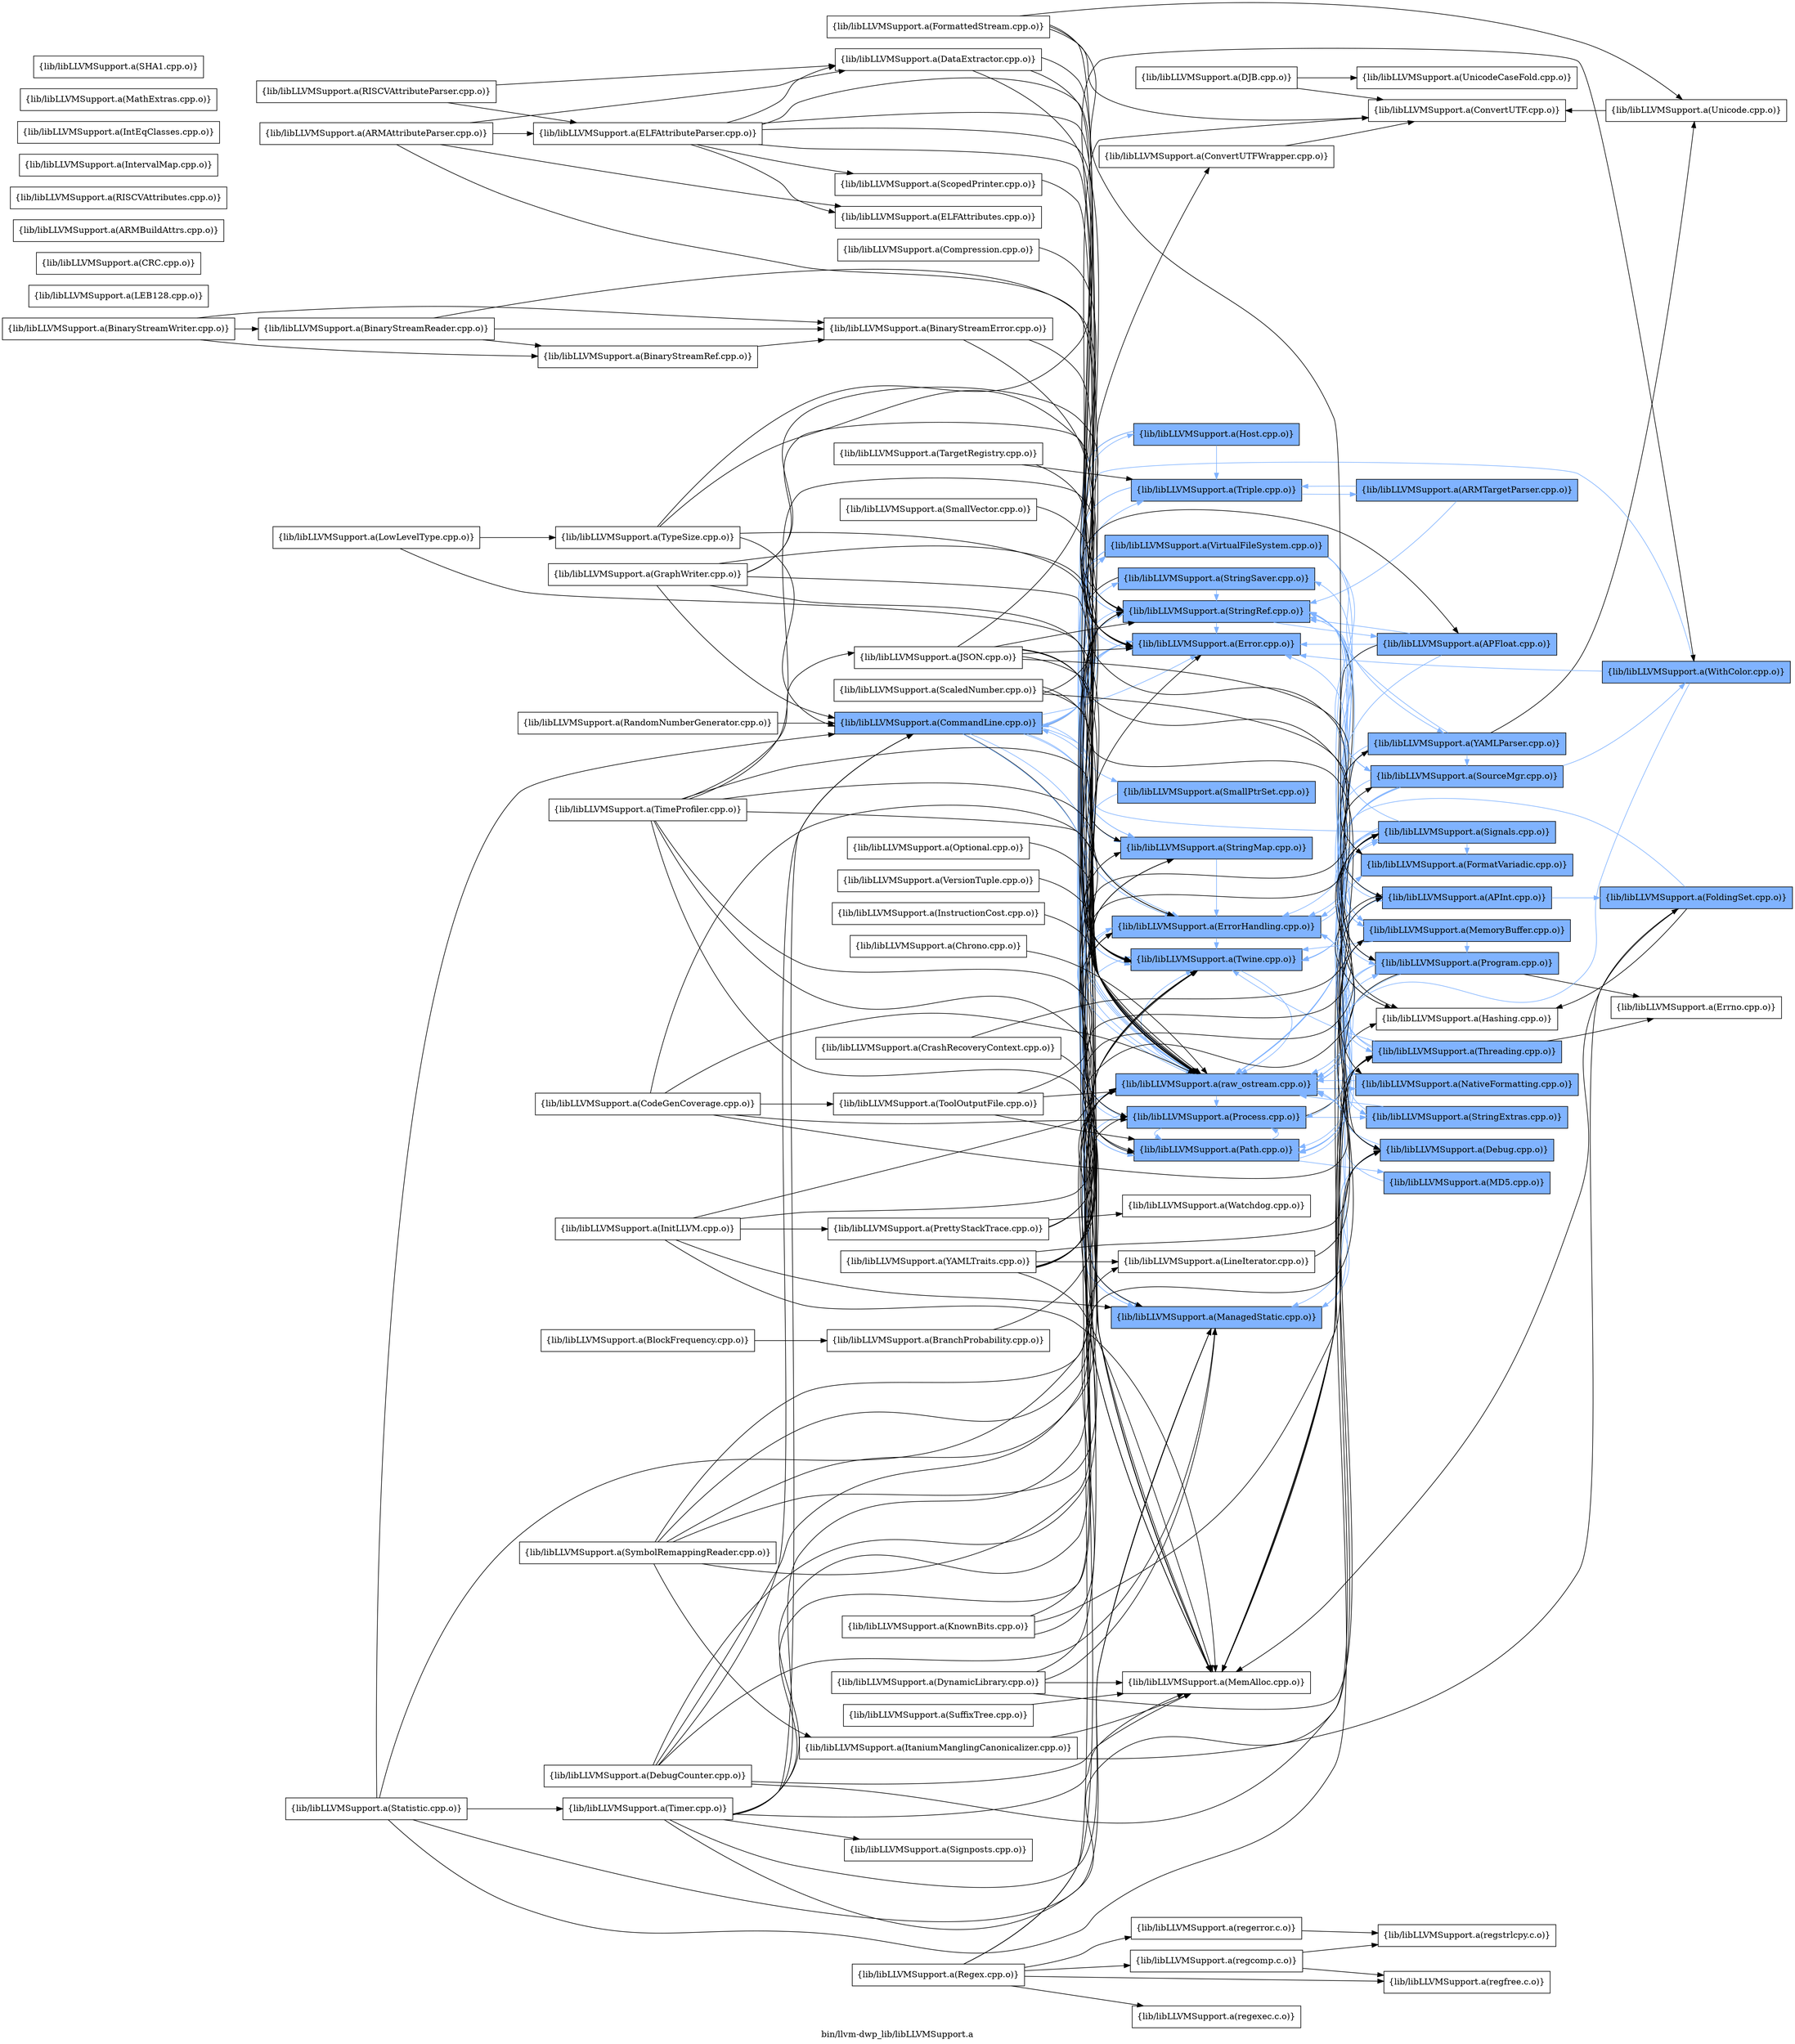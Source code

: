 digraph "bin/llvm-dwp_lib/libLLVMSupport.a" {
	label="bin/llvm-dwp_lib/libLLVMSupport.a";
	rankdir=LR;
	{ rank=same; Node0x55f30268d5d8;  }
	{ rank=same; Node0x55f30268c9f8; Node0x55f302697998; Node0x55f3026976c8; Node0x55f30268b788; Node0x55f30268d768; Node0x55f30269a698; Node0x55f302698ac8; Node0x55f302698cf8; Node0x55f302698578; Node0x55f302690288; Node0x55f30268f388; Node0x55f30268ba58; Node0x55f30268aba8; Node0x55f30268a658; Node0x55f3026899d8; Node0x55f302689938;  }
	{ rank=same; Node0x55f302690e68; Node0x55f3026949c8; Node0x55f30268c908; Node0x55f302693e38; Node0x55f30269b958; Node0x55f30269bbd8; Node0x55f30268e5c8; Node0x55f30268ffb8; Node0x55f30268dbc8; Node0x55f30269c948; Node0x55f30268d3a8; Node0x55f3026967c8; Node0x55f302689a28; Node0x55f30268d808; Node0x55f30268d358; Node0x55f30269bae8;  }
	{ rank=same; Node0x55f30268d5d8;  }
	{ rank=same; Node0x55f30268c9f8; Node0x55f302697998; Node0x55f3026976c8; Node0x55f30268b788; Node0x55f30268d768; Node0x55f30269a698; Node0x55f302698ac8; Node0x55f302698cf8; Node0x55f302698578; Node0x55f302690288; Node0x55f30268f388; Node0x55f30268ba58; Node0x55f30268aba8; Node0x55f30268a658; Node0x55f3026899d8; Node0x55f302689938;  }
	{ rank=same; Node0x55f302690e68; Node0x55f3026949c8; Node0x55f30268c908; Node0x55f302693e38; Node0x55f30269b958; Node0x55f30269bbd8; Node0x55f30268e5c8; Node0x55f30268ffb8; Node0x55f30268dbc8; Node0x55f30269c948; Node0x55f30268d3a8; Node0x55f3026967c8; Node0x55f302689a28; Node0x55f30268d808; Node0x55f30268d358; Node0x55f30269bae8;  }

	Node0x55f30268d5d8 [shape=record,shape=box,group=1,style=filled,fillcolor="0.600000 0.5 1",label="{lib/libLLVMSupport.a(CommandLine.cpp.o)}"];
	Node0x55f30268d5d8 -> Node0x55f30268c9f8;
	Node0x55f30268d5d8 -> Node0x55f302697998[color="0.600000 0.5 1"];
	Node0x55f30268d5d8 -> Node0x55f3026976c8[color="0.600000 0.5 1"];
	Node0x55f30268d5d8 -> Node0x55f30268b788[color="0.600000 0.5 1"];
	Node0x55f30268d5d8 -> Node0x55f30268d768;
	Node0x55f30268d5d8 -> Node0x55f30269a698[color="0.600000 0.5 1"];
	Node0x55f30268d5d8 -> Node0x55f302698ac8[color="0.600000 0.5 1"];
	Node0x55f30268d5d8 -> Node0x55f302698cf8[color="0.600000 0.5 1"];
	Node0x55f30268d5d8 -> Node0x55f302698578[color="0.600000 0.5 1"];
	Node0x55f30268d5d8 -> Node0x55f302690288[color="0.600000 0.5 1"];
	Node0x55f30268d5d8 -> Node0x55f30268f388[color="0.600000 0.5 1"];
	Node0x55f30268d5d8 -> Node0x55f30268ba58[color="0.600000 0.5 1"];
	Node0x55f30268d5d8 -> Node0x55f30268aba8[color="0.600000 0.5 1"];
	Node0x55f30268d5d8 -> Node0x55f30268a658[color="0.600000 0.5 1"];
	Node0x55f30268d5d8 -> Node0x55f3026899d8[color="0.600000 0.5 1"];
	Node0x55f30268d5d8 -> Node0x55f302689938[color="0.600000 0.5 1"];
	Node0x55f302694ce8 [shape=record,shape=box,group=0,label="{lib/libLLVMSupport.a(DataExtractor.cpp.o)}"];
	Node0x55f302694ce8 -> Node0x55f302697998;
	Node0x55f302694ce8 -> Node0x55f302698578;
	Node0x55f302694ce8 -> Node0x55f30268aba8;
	Node0x55f302697998 [shape=record,shape=box,group=1,style=filled,fillcolor="0.600000 0.5 1",label="{lib/libLLVMSupport.a(Error.cpp.o)}"];
	Node0x55f302697998 -> Node0x55f3026976c8[color="0.600000 0.5 1"];
	Node0x55f302697998 -> Node0x55f30268b788[color="0.600000 0.5 1"];
	Node0x55f302697998 -> Node0x55f30268f388[color="0.600000 0.5 1"];
	Node0x55f302697998 -> Node0x55f30268aba8[color="0.600000 0.5 1"];
	Node0x55f3026976c8 [shape=record,shape=box,group=1,style=filled,fillcolor="0.600000 0.5 1",label="{lib/libLLVMSupport.a(ErrorHandling.cpp.o)}"];
	Node0x55f3026976c8 -> Node0x55f3026949c8[color="0.600000 0.5 1"];
	Node0x55f3026976c8 -> Node0x55f30268f388[color="0.600000 0.5 1"];
	Node0x55f3026976c8 -> Node0x55f30268aba8[color="0.600000 0.5 1"];
	Node0x55f3026976c8 -> Node0x55f30268c908[color="0.600000 0.5 1"];
	Node0x55f302690238 [shape=record,shape=box,group=0,label="{lib/libLLVMSupport.a(InitLLVM.cpp.o)}"];
	Node0x55f302690238 -> Node0x55f3026976c8;
	Node0x55f302690238 -> Node0x55f30268b788;
	Node0x55f302690238 -> Node0x55f30268d768;
	Node0x55f302690238 -> Node0x55f302694e28;
	Node0x55f302690238 -> Node0x55f30268c908;
	Node0x55f30268d768 [shape=record,shape=box,group=0,label="{lib/libLLVMSupport.a(MemAlloc.cpp.o)}"];
	Node0x55f302698ac8 [shape=record,shape=box,group=1,style=filled,fillcolor="0.600000 0.5 1",label="{lib/libLLVMSupport.a(StringMap.cpp.o)}"];
	Node0x55f302698ac8 -> Node0x55f3026976c8[color="0.600000 0.5 1"];
	Node0x55f302698578 [shape=record,shape=box,group=1,style=filled,fillcolor="0.600000 0.5 1",label="{lib/libLLVMSupport.a(StringRef.cpp.o)}"];
	Node0x55f302698578 -> Node0x55f30269b958[color="0.600000 0.5 1"];
	Node0x55f302698578 -> Node0x55f30269bbd8[color="0.600000 0.5 1"];
	Node0x55f302698578 -> Node0x55f302697998[color="0.600000 0.5 1"];
	Node0x55f302698578 -> Node0x55f30268e5c8;
	Node0x55f30268e578 [shape=record,shape=box,group=0,label="{lib/libLLVMSupport.a(ToolOutputFile.cpp.o)}"];
	Node0x55f30268e578 -> Node0x55f30268aba8;
	Node0x55f30268e578 -> Node0x55f3026899d8;
	Node0x55f30268e578 -> Node0x55f30268c908;
	Node0x55f302690288 [shape=record,shape=box,group=1,style=filled,fillcolor="0.600000 0.5 1",label="{lib/libLLVMSupport.a(Triple.cpp.o)}"];
	Node0x55f302690288 -> Node0x55f302698578[color="0.600000 0.5 1"];
	Node0x55f302690288 -> Node0x55f30268ffb8[color="0.600000 0.5 1"];
	Node0x55f302690288 -> Node0x55f30268f388[color="0.600000 0.5 1"];
	Node0x55f30268f388 [shape=record,shape=box,group=1,style=filled,fillcolor="0.600000 0.5 1",label="{lib/libLLVMSupport.a(Twine.cpp.o)}"];
	Node0x55f30268f388 -> Node0x55f30268aba8[color="0.600000 0.5 1"];
	Node0x55f30268dad8 [shape=record,shape=box,group=1,style=filled,fillcolor="0.600000 0.5 1",label="{lib/libLLVMSupport.a(WithColor.cpp.o)}"];
	Node0x55f30268dad8 -> Node0x55f30268d5d8[color="0.600000 0.5 1"];
	Node0x55f30268dad8 -> Node0x55f302697998[color="0.600000 0.5 1"];
	Node0x55f30268dad8 -> Node0x55f30268aba8[color="0.600000 0.5 1"];
	Node0x55f30268aba8 [shape=record,shape=box,group=1,style=filled,fillcolor="0.600000 0.5 1",label="{lib/libLLVMSupport.a(raw_ostream.cpp.o)}"];
	Node0x55f30268aba8 -> Node0x55f302697998[color="0.600000 0.5 1"];
	Node0x55f30268aba8 -> Node0x55f3026976c8[color="0.600000 0.5 1"];
	Node0x55f30268aba8 -> Node0x55f3026967c8[color="0.600000 0.5 1"];
	Node0x55f30268aba8 -> Node0x55f302689a28[color="0.600000 0.5 1"];
	Node0x55f30268aba8 -> Node0x55f30268f388[color="0.600000 0.5 1"];
	Node0x55f30268aba8 -> Node0x55f3026899d8[color="0.600000 0.5 1"];
	Node0x55f30268aba8 -> Node0x55f302689938[color="0.600000 0.5 1"];
	Node0x55f30268aba8 -> Node0x55f30268d808[color="0.600000 0.5 1"];
	Node0x55f3026899d8 [shape=record,shape=box,group=1,style=filled,fillcolor="0.600000 0.5 1",label="{lib/libLLVMSupport.a(Path.cpp.o)}"];
	Node0x55f3026899d8 -> Node0x55f302697998[color="0.600000 0.5 1"];
	Node0x55f3026899d8 -> Node0x55f30268d358[color="0.600000 0.5 1"];
	Node0x55f3026899d8 -> Node0x55f302698578[color="0.600000 0.5 1"];
	Node0x55f3026899d8 -> Node0x55f30268f388[color="0.600000 0.5 1"];
	Node0x55f3026899d8 -> Node0x55f302689938[color="0.600000 0.5 1"];
	Node0x55f3026899d8 -> Node0x55f30268c908[color="0.600000 0.5 1"];
	Node0x55f30268c278 [shape=record,shape=box,group=0,label="{lib/libLLVMSupport.a(TargetRegistry.cpp.o)}"];
	Node0x55f30268c278 -> Node0x55f302690288;
	Node0x55f30268c278 -> Node0x55f30268aba8;
	Node0x55f30269b958 [shape=record,shape=box,group=1,style=filled,fillcolor="0.600000 0.5 1",label="{lib/libLLVMSupport.a(APFloat.cpp.o)}"];
	Node0x55f30269b958 -> Node0x55f30269bbd8[color="0.600000 0.5 1"];
	Node0x55f30269b958 -> Node0x55f302697998[color="0.600000 0.5 1"];
	Node0x55f30269b958 -> Node0x55f30268e5c8;
	Node0x55f30269b958 -> Node0x55f302698578[color="0.600000 0.5 1"];
	Node0x55f30269b958 -> Node0x55f30268aba8[color="0.600000 0.5 1"];
	Node0x55f30269bbd8 [shape=record,shape=box,group=1,style=filled,fillcolor="0.600000 0.5 1",label="{lib/libLLVMSupport.a(APInt.cpp.o)}"];
	Node0x55f30269bbd8 -> Node0x55f302696a98[color="0.600000 0.5 1"];
	Node0x55f30269bbd8 -> Node0x55f30268e5c8;
	Node0x55f30269bbd8 -> Node0x55f30268aba8[color="0.600000 0.5 1"];
	Node0x55f30268f5b8 [shape=record,shape=box,group=0,label="{lib/libLLVMSupport.a(KnownBits.cpp.o)}"];
	Node0x55f30268f5b8 -> Node0x55f30269bbd8;
	Node0x55f30268f5b8 -> Node0x55f3026949c8;
	Node0x55f30268f5b8 -> Node0x55f30268aba8;
	Node0x55f30269a698 [shape=record,shape=box,group=1,style=filled,fillcolor="0.600000 0.5 1",label="{lib/libLLVMSupport.a(SmallPtrSet.cpp.o)}"];
	Node0x55f30269a698 -> Node0x55f3026976c8[color="0.600000 0.5 1"];
	Node0x55f30269bae8 [shape=record,shape=box,group=1,style=filled,fillcolor="0.600000 0.5 1",label="{lib/libLLVMSupport.a(StringExtras.cpp.o)}"];
	Node0x55f30269bae8 -> Node0x55f302698578[color="0.600000 0.5 1"];
	Node0x55f30269bae8 -> Node0x55f30268aba8[color="0.600000 0.5 1"];
	Node0x55f30268c4a8 [shape=record,shape=box,group=0,label="{lib/libLLVMSupport.a(TypeSize.cpp.o)}"];
	Node0x55f30268c4a8 -> Node0x55f30268d5d8;
	Node0x55f30268c4a8 -> Node0x55f3026976c8;
	Node0x55f30268c4a8 -> Node0x55f30268dad8;
	Node0x55f30268c4a8 -> Node0x55f30268aba8;
	Node0x55f3026949c8 [shape=record,shape=box,group=1,style=filled,fillcolor="0.600000 0.5 1",label="{lib/libLLVMSupport.a(Debug.cpp.o)}"];
	Node0x55f3026949c8 -> Node0x55f30268b788[color="0.600000 0.5 1"];
	Node0x55f3026949c8 -> Node0x55f30268aba8[color="0.600000 0.5 1"];
	Node0x55f30268b788 [shape=record,shape=box,group=1,style=filled,fillcolor="0.600000 0.5 1",label="{lib/libLLVMSupport.a(ManagedStatic.cpp.o)}"];
	Node0x55f30268b788 -> Node0x55f302693e38[color="0.600000 0.5 1"];
	Node0x55f302689ed8 [shape=record,shape=box,group=0,label="{lib/libLLVMSupport.a(BranchProbability.cpp.o)}"];
	Node0x55f302689ed8 -> Node0x55f30268aba8;
	Node0x55f30268c4f8 [shape=record,shape=box,group=0,label="{lib/libLLVMSupport.a(LowLevelType.cpp.o)}"];
	Node0x55f30268c4f8 -> Node0x55f30268c4a8;
	Node0x55f30268c4f8 -> Node0x55f30268aba8;
	Node0x55f3026897a8 [shape=record,shape=box,group=0,label="{lib/libLLVMSupport.a(CodeGenCoverage.cpp.o)}"];
	Node0x55f3026897a8 -> Node0x55f30268e578;
	Node0x55f3026897a8 -> Node0x55f30268f388;
	Node0x55f3026897a8 -> Node0x55f30268aba8;
	Node0x55f3026897a8 -> Node0x55f302689938;
	Node0x55f3026897a8 -> Node0x55f302693e38;
	Node0x55f302695be8 [shape=record,shape=box,group=0,label="{lib/libLLVMSupport.a(GraphWriter.cpp.o)}"];
	Node0x55f302695be8 -> Node0x55f30268d5d8;
	Node0x55f302695be8 -> Node0x55f302698578;
	Node0x55f302695be8 -> Node0x55f30268f388;
	Node0x55f302695be8 -> Node0x55f30268aba8;
	Node0x55f302695be8 -> Node0x55f3026899d8;
	Node0x55f302695be8 -> Node0x55f30268d808;
	Node0x55f30268a8d8 [shape=record,shape=box,group=0,label="{lib/libLLVMSupport.a(DynamicLibrary.cpp.o)}"];
	Node0x55f30268a8d8 -> Node0x55f30268b788;
	Node0x55f30268a8d8 -> Node0x55f30268d768;
	Node0x55f30268a8d8 -> Node0x55f302698ac8;
	Node0x55f30268a8d8 -> Node0x55f302693e38;
	Node0x55f30268e5c8 [shape=record,shape=box,group=0,label="{lib/libLLVMSupport.a(Hashing.cpp.o)}"];
	Node0x55f30268d358 [shape=record,shape=box,group=1,style=filled,fillcolor="0.600000 0.5 1",label="{lib/libLLVMSupport.a(MD5.cpp.o)}"];
	Node0x55f30268d358 -> Node0x55f30268aba8[color="0.600000 0.5 1"];
	Node0x55f302691db8 [shape=record,shape=box,group=0,label="{lib/libLLVMSupport.a(Timer.cpp.o)}"];
	Node0x55f302691db8 -> Node0x55f30268d5d8;
	Node0x55f302691db8 -> Node0x55f30268b788;
	Node0x55f302691db8 -> Node0x55f30268d768;
	Node0x55f302691db8 -> Node0x55f302698ac8;
	Node0x55f302691db8 -> Node0x55f30268e7f8;
	Node0x55f302691db8 -> Node0x55f30268aba8;
	Node0x55f302691db8 -> Node0x55f302689938;
	Node0x55f302691db8 -> Node0x55f302693e38;
	Node0x55f30268dbc8 [shape=record,shape=box,group=1,style=filled,fillcolor="0.600000 0.5 1",label="{lib/libLLVMSupport.a(MemoryBuffer.cpp.o)}"];
	Node0x55f30268dbc8 -> Node0x55f302697998[color="0.600000 0.5 1"];
	Node0x55f30268dbc8 -> Node0x55f30268f388[color="0.600000 0.5 1"];
	Node0x55f30268dbc8 -> Node0x55f3026899d8[color="0.600000 0.5 1"];
	Node0x55f30268dbc8 -> Node0x55f302689938[color="0.600000 0.5 1"];
	Node0x55f30268dbc8 -> Node0x55f30268d808[color="0.600000 0.5 1"];
	Node0x55f30269c948 [shape=record,shape=box,group=1,style=filled,fillcolor="0.600000 0.5 1",label="{lib/libLLVMSupport.a(SourceMgr.cpp.o)}"];
	Node0x55f30269c948 -> Node0x55f30268dbc8[color="0.600000 0.5 1"];
	Node0x55f30269c948 -> Node0x55f302698578[color="0.600000 0.5 1"];
	Node0x55f30269c948 -> Node0x55f30268f388[color="0.600000 0.5 1"];
	Node0x55f30269c948 -> Node0x55f30268dad8[color="0.600000 0.5 1"];
	Node0x55f30269c948 -> Node0x55f30268aba8[color="0.600000 0.5 1"];
	Node0x55f30269c948 -> Node0x55f3026899d8[color="0.600000 0.5 1"];
	Node0x55f302696a98 [shape=record,shape=box,group=1,style=filled,fillcolor="0.600000 0.5 1",label="{lib/libLLVMSupport.a(FoldingSet.cpp.o)}"];
	Node0x55f302696a98 -> Node0x55f3026976c8[color="0.600000 0.5 1"];
	Node0x55f302696a98 -> Node0x55f30268e5c8;
	Node0x55f302696a98 -> Node0x55f30268d768;
	Node0x55f30268c368 [shape=record,shape=box,group=0,label="{lib/libLLVMSupport.a(LEB128.cpp.o)}"];
	Node0x55f302693ca8 [shape=record,shape=box,group=0,label="{lib/libLLVMSupport.a(DJB.cpp.o)}"];
	Node0x55f302693ca8 -> Node0x55f302690e68;
	Node0x55f302693ca8 -> Node0x55f30268c1d8;
	Node0x55f302689c58 [shape=record,shape=box,group=0,label="{lib/libLLVMSupport.a(BinaryStreamWriter.cpp.o)}"];
	Node0x55f302689c58 -> Node0x55f30268ae78;
	Node0x55f302689c58 -> Node0x55f30268b0a8;
	Node0x55f302689c58 -> Node0x55f30268a3d8;
	Node0x55f3026967c8 [shape=record,shape=box,group=1,style=filled,fillcolor="0.600000 0.5 1",label="{lib/libLLVMSupport.a(FormatVariadic.cpp.o)}"];
	Node0x55f3026967c8 -> Node0x55f302698578[color="0.600000 0.5 1"];
	Node0x55f302689a28 [shape=record,shape=box,group=1,style=filled,fillcolor="0.600000 0.5 1",label="{lib/libLLVMSupport.a(NativeFormatting.cpp.o)}"];
	Node0x55f302689a28 -> Node0x55f30268aba8[color="0.600000 0.5 1"];
	Node0x55f30269b818 [shape=record,shape=box,group=0,label="{lib/libLLVMSupport.a(ScopedPrinter.cpp.o)}"];
	Node0x55f30269b818 -> Node0x55f30268aba8;
	Node0x55f302689258 [shape=record,shape=box,group=0,label="{lib/libLLVMSupport.a(Optional.cpp.o)}"];
	Node0x55f302689258 -> Node0x55f30268aba8;
	Node0x55f30268ce58 [shape=record,shape=box,group=0,label="{lib/libLLVMSupport.a(Compression.cpp.o)}"];
	Node0x55f30268ce58 -> Node0x55f302697998;
	Node0x55f30268c908 [shape=record,shape=box,group=1,style=filled,fillcolor="0.600000 0.5 1",label="{lib/libLLVMSupport.a(Signals.cpp.o)}"];
	Node0x55f30268c908 -> Node0x55f30268d5d8[color="0.600000 0.5 1"];
	Node0x55f30268c908 -> Node0x55f3026976c8[color="0.600000 0.5 1"];
	Node0x55f30268c908 -> Node0x55f3026967c8[color="0.600000 0.5 1"];
	Node0x55f30268c908 -> Node0x55f30268b788[color="0.600000 0.5 1"];
	Node0x55f30268c908 -> Node0x55f30268d768;
	Node0x55f30268c908 -> Node0x55f30268dbc8[color="0.600000 0.5 1"];
	Node0x55f30268c908 -> Node0x55f302689a28[color="0.600000 0.5 1"];
	Node0x55f30268c908 -> Node0x55f302698578[color="0.600000 0.5 1"];
	Node0x55f30268c908 -> Node0x55f30268f388[color="0.600000 0.5 1"];
	Node0x55f30268c908 -> Node0x55f30268aba8[color="0.600000 0.5 1"];
	Node0x55f30268c908 -> Node0x55f3026899d8[color="0.600000 0.5 1"];
	Node0x55f30268c908 -> Node0x55f30268d808[color="0.600000 0.5 1"];
	Node0x55f30268c908 -> Node0x55f302693e38[color="0.600000 0.5 1"];
	Node0x55f30268cfe8 [shape=record,shape=box,group=0,label="{lib/libLLVMSupport.a(CRC.cpp.o)}"];
	Node0x55f30268a658 [shape=record,shape=box,group=1,style=filled,fillcolor="0.600000 0.5 1",label="{lib/libLLVMSupport.a(Host.cpp.o)}"];
	Node0x55f30268a658 -> Node0x55f30268d768;
	Node0x55f30268a658 -> Node0x55f302698ac8[color="0.600000 0.5 1"];
	Node0x55f30268a658 -> Node0x55f302698578[color="0.600000 0.5 1"];
	Node0x55f30268a658 -> Node0x55f302690288[color="0.600000 0.5 1"];
	Node0x55f30268a658 -> Node0x55f30268aba8[color="0.600000 0.5 1"];
	Node0x55f302698cf8 [shape=record,shape=box,group=1,style=filled,fillcolor="0.600000 0.5 1",label="{lib/libLLVMSupport.a(StringSaver.cpp.o)}"];
	Node0x55f302698cf8 -> Node0x55f30268d768;
	Node0x55f302698cf8 -> Node0x55f302698578[color="0.600000 0.5 1"];
	Node0x55f30269c858 [shape=record,shape=box,group=0,label="{lib/libLLVMSupport.a(ARMBuildAttrs.cpp.o)}"];
	Node0x55f302693b18 [shape=record,shape=box,group=0,label="{lib/libLLVMSupport.a(ELFAttributeParser.cpp.o)}"];
	Node0x55f302693b18 -> Node0x55f302694ce8;
	Node0x55f302693b18 -> Node0x55f302692e98;
	Node0x55f302693b18 -> Node0x55f302697998;
	Node0x55f302693b18 -> Node0x55f30269b818;
	Node0x55f302693b18 -> Node0x55f302698578;
	Node0x55f302693b18 -> Node0x55f30268f388;
	Node0x55f302693b18 -> Node0x55f30268aba8;
	Node0x55f302694298 [shape=record,shape=box,group=0,label="{lib/libLLVMSupport.a(RISCVAttributes.cpp.o)}"];
	Node0x55f30268b0a8 [shape=record,shape=box,group=0,label="{lib/libLLVMSupport.a(BinaryStreamReader.cpp.o)}"];
	Node0x55f30268b0a8 -> Node0x55f30268ae78;
	Node0x55f30268b0a8 -> Node0x55f30268a3d8;
	Node0x55f30268b0a8 -> Node0x55f302697998;
	Node0x55f30268ae78 [shape=record,shape=box,group=0,label="{lib/libLLVMSupport.a(BinaryStreamError.cpp.o)}"];
	Node0x55f30268ae78 -> Node0x55f302697998;
	Node0x55f30268ae78 -> Node0x55f30268aba8;
	Node0x55f30268a3d8 [shape=record,shape=box,group=0,label="{lib/libLLVMSupport.a(BinaryStreamRef.cpp.o)}"];
	Node0x55f30268a3d8 -> Node0x55f30268ae78;
	Node0x55f3026909b8 [shape=record,shape=box,group=0,label="{lib/libLLVMSupport.a(ARMAttributeParser.cpp.o)}"];
	Node0x55f3026909b8 -> Node0x55f302694ce8;
	Node0x55f3026909b8 -> Node0x55f302693b18;
	Node0x55f3026909b8 -> Node0x55f302692e98;
	Node0x55f3026909b8 -> Node0x55f30268aba8;
	Node0x55f302692e98 [shape=record,shape=box,group=0,label="{lib/libLLVMSupport.a(ELFAttributes.cpp.o)}"];
	Node0x55f302689938 [shape=record,shape=box,group=1,style=filled,fillcolor="0.600000 0.5 1",label="{lib/libLLVMSupport.a(Process.cpp.o)}"];
	Node0x55f302689938 -> Node0x55f302697998[color="0.600000 0.5 1"];
	Node0x55f302689938 -> Node0x55f30268e5c8;
	Node0x55f302689938 -> Node0x55f30268b788[color="0.600000 0.5 1"];
	Node0x55f302689938 -> Node0x55f30269bae8[color="0.600000 0.5 1"];
	Node0x55f302689938 -> Node0x55f3026899d8[color="0.600000 0.5 1"];
	Node0x55f302693e38 [shape=record,shape=box,group=1,style=filled,fillcolor="0.600000 0.5 1",label="{lib/libLLVMSupport.a(Threading.cpp.o)}"];
	Node0x55f302693e38 -> Node0x55f3026976c8[color="0.600000 0.5 1"];
	Node0x55f302693e38 -> Node0x55f30268d768;
	Node0x55f302693e38 -> Node0x55f302698578[color="0.600000 0.5 1"];
	Node0x55f302693e38 -> Node0x55f30268f388[color="0.600000 0.5 1"];
	Node0x55f302693e38 -> Node0x55f30268cb38;
	Node0x55f30268c9f8 [shape=record,shape=box,group=0,label="{lib/libLLVMSupport.a(ConvertUTFWrapper.cpp.o)}"];
	Node0x55f30268c9f8 -> Node0x55f302690e68;
	Node0x55f30268ba58 [shape=record,shape=box,group=1,style=filled,fillcolor="0.600000 0.5 1",label="{lib/libLLVMSupport.a(VirtualFileSystem.cpp.o)}"];
	Node0x55f30268ba58 -> Node0x55f302697998[color="0.600000 0.5 1"];
	Node0x55f30268ba58 -> Node0x55f30268d768;
	Node0x55f30268ba58 -> Node0x55f30268dbc8[color="0.600000 0.5 1"];
	Node0x55f30268ba58 -> Node0x55f30269c948[color="0.600000 0.5 1"];
	Node0x55f30268ba58 -> Node0x55f302698ac8[color="0.600000 0.5 1"];
	Node0x55f30268ba58 -> Node0x55f302698578[color="0.600000 0.5 1"];
	Node0x55f30268ba58 -> Node0x55f30268f388[color="0.600000 0.5 1"];
	Node0x55f30268ba58 -> Node0x55f30268d3a8[color="0.600000 0.5 1"];
	Node0x55f30268ba58 -> Node0x55f30268aba8[color="0.600000 0.5 1"];
	Node0x55f30268ba58 -> Node0x55f3026899d8[color="0.600000 0.5 1"];
	Node0x55f302690e68 [shape=record,shape=box,group=0,label="{lib/libLLVMSupport.a(ConvertUTF.cpp.o)}"];
	Node0x55f30268c1d8 [shape=record,shape=box,group=0,label="{lib/libLLVMSupport.a(UnicodeCaseFold.cpp.o)}"];
	Node0x55f30268d808 [shape=record,shape=box,group=1,style=filled,fillcolor="0.600000 0.5 1",label="{lib/libLLVMSupport.a(Program.cpp.o)}"];
	Node0x55f30268d808 -> Node0x55f30268d768;
	Node0x55f30268d808 -> Node0x55f30269bae8[color="0.600000 0.5 1"];
	Node0x55f30268d808 -> Node0x55f302698cf8[color="0.600000 0.5 1"];
	Node0x55f30268d808 -> Node0x55f302698578[color="0.600000 0.5 1"];
	Node0x55f30268d808 -> Node0x55f30268aba8[color="0.600000 0.5 1"];
	Node0x55f30268d808 -> Node0x55f3026899d8[color="0.600000 0.5 1"];
	Node0x55f30268d808 -> Node0x55f30268cb38;
	Node0x55f302694e28 [shape=record,shape=box,group=0,label="{lib/libLLVMSupport.a(PrettyStackTrace.cpp.o)}"];
	Node0x55f302694e28 -> Node0x55f30268aba8;
	Node0x55f302694e28 -> Node0x55f30268c908;
	Node0x55f302694e28 -> Node0x55f302693bb8;
	Node0x55f302693bb8 [shape=record,shape=box,group=0,label="{lib/libLLVMSupport.a(Watchdog.cpp.o)}"];
	Node0x55f3026950a8 [shape=record,shape=box,group=0,label="{lib/libLLVMSupport.a(RISCVAttributeParser.cpp.o)}"];
	Node0x55f3026950a8 -> Node0x55f302694ce8;
	Node0x55f3026950a8 -> Node0x55f302693b18;
	Node0x55f30269c718 [shape=record,shape=box,group=0,label="{lib/libLLVMSupport.a(SmallVector.cpp.o)}"];
	Node0x55f30269c718 -> Node0x55f3026976c8;
	Node0x55f30268e7f8 [shape=record,shape=box,group=0,label="{lib/libLLVMSupport.a(Signposts.cpp.o)}"];
	Node0x55f30268ffb8 [shape=record,shape=box,group=1,style=filled,fillcolor="0.600000 0.5 1",label="{lib/libLLVMSupport.a(ARMTargetParser.cpp.o)}"];
	Node0x55f30268ffb8 -> Node0x55f302698578[color="0.600000 0.5 1"];
	Node0x55f30268ffb8 -> Node0x55f302690288[color="0.600000 0.5 1"];
	Node0x55f30268d3a8 [shape=record,shape=box,group=1,style=filled,fillcolor="0.600000 0.5 1",label="{lib/libLLVMSupport.a(YAMLParser.cpp.o)}"];
	Node0x55f30268d3a8 -> Node0x55f3026976c8[color="0.600000 0.5 1"];
	Node0x55f30268d3a8 -> Node0x55f30268d768;
	Node0x55f30268d3a8 -> Node0x55f30268dbc8[color="0.600000 0.5 1"];
	Node0x55f30268d3a8 -> Node0x55f30269c948[color="0.600000 0.5 1"];
	Node0x55f30268d3a8 -> Node0x55f302698578[color="0.600000 0.5 1"];
	Node0x55f30268d3a8 -> Node0x55f30269ac88;
	Node0x55f30268d3a8 -> Node0x55f30268aba8[color="0.600000 0.5 1"];
	Node0x55f30269ac88 [shape=record,shape=box,group=0,label="{lib/libLLVMSupport.a(Unicode.cpp.o)}"];
	Node0x55f30269ac88 -> Node0x55f302690e68;
	Node0x55f30268ddf8 [shape=record,shape=box,group=0,label="{lib/libLLVMSupport.a(CrashRecoveryContext.cpp.o)}"];
	Node0x55f30268ddf8 -> Node0x55f30268b788;
	Node0x55f30268ddf8 -> Node0x55f30268c908;
	Node0x55f30268cb38 [shape=record,shape=box,group=0,label="{lib/libLLVMSupport.a(Errno.cpp.o)}"];
	Node0x55f302696368 [shape=record,shape=box,group=0,label="{lib/libLLVMSupport.a(BlockFrequency.cpp.o)}"];
	Node0x55f302696368 -> Node0x55f302689ed8;
	Node0x55f302693938 [shape=record,shape=box,group=0,label="{lib/libLLVMSupport.a(IntervalMap.cpp.o)}"];
	Node0x55f302696b88 [shape=record,shape=box,group=0,label="{lib/libLLVMSupport.a(IntEqClasses.cpp.o)}"];
	Node0x55f302689f28 [shape=record,shape=box,group=0,label="{lib/libLLVMSupport.a(MathExtras.cpp.o)}"];
	Node0x55f302698168 [shape=record,shape=box,group=0,label="{lib/libLLVMSupport.a(FormattedStream.cpp.o)}"];
	Node0x55f302698168 -> Node0x55f302690e68;
	Node0x55f302698168 -> Node0x55f3026949c8;
	Node0x55f302698168 -> Node0x55f30269ac88;
	Node0x55f302698168 -> Node0x55f30268aba8;
	Node0x55f302695b98 [shape=record,shape=box,group=0,label="{lib/libLLVMSupport.a(ScaledNumber.cpp.o)}"];
	Node0x55f302695b98 -> Node0x55f30269b958;
	Node0x55f302695b98 -> Node0x55f30269bbd8;
	Node0x55f302695b98 -> Node0x55f3026949c8;
	Node0x55f302695b98 -> Node0x55f30268aba8;
	Node0x55f302695468 [shape=record,shape=box,group=0,label="{lib/libLLVMSupport.a(YAMLTraits.cpp.o)}"];
	Node0x55f302695468 -> Node0x55f3026976c8;
	Node0x55f302695468 -> Node0x55f30268d768;
	Node0x55f302695468 -> Node0x55f30268dbc8;
	Node0x55f302695468 -> Node0x55f30269c948;
	Node0x55f302695468 -> Node0x55f302698ac8;
	Node0x55f302695468 -> Node0x55f302698578;
	Node0x55f302695468 -> Node0x55f30268f388;
	Node0x55f302695468 -> Node0x55f30268d3a8;
	Node0x55f302695468 -> Node0x55f30268aba8;
	Node0x55f302695468 -> Node0x55f302693578;
	Node0x55f302693578 [shape=record,shape=box,group=0,label="{lib/libLLVMSupport.a(LineIterator.cpp.o)}"];
	Node0x55f302693578 -> Node0x55f30268dbc8;
	Node0x55f3026998d8 [shape=record,shape=box,group=0,label="{lib/libLLVMSupport.a(VersionTuple.cpp.o)}"];
	Node0x55f3026998d8 -> Node0x55f30268aba8;
	Node0x55f30268be68 [shape=record,shape=box,group=0,label="{lib/libLLVMSupport.a(DebugCounter.cpp.o)}"];
	Node0x55f30268be68 -> Node0x55f30268d5d8;
	Node0x55f30268be68 -> Node0x55f3026949c8;
	Node0x55f30268be68 -> Node0x55f30268b788;
	Node0x55f30268be68 -> Node0x55f30268d768;
	Node0x55f30268be68 -> Node0x55f302698578;
	Node0x55f30268be68 -> Node0x55f30268aba8;
	Node0x55f30268d178 [shape=record,shape=box,group=0,label="{lib/libLLVMSupport.a(SuffixTree.cpp.o)}"];
	Node0x55f30268d178 -> Node0x55f30268d768;
	Node0x55f30268e938 [shape=record,shape=box,group=0,label="{lib/libLLVMSupport.a(JSON.cpp.o)}"];
	Node0x55f30268e938 -> Node0x55f302690e68;
	Node0x55f30268e938 -> Node0x55f302697998;
	Node0x55f30268e938 -> Node0x55f3026967c8;
	Node0x55f30268e938 -> Node0x55f30268d768;
	Node0x55f30268e938 -> Node0x55f302689a28;
	Node0x55f30268e938 -> Node0x55f302698578;
	Node0x55f30268e938 -> Node0x55f30268f388;
	Node0x55f30268e938 -> Node0x55f30268aba8;
	Node0x55f30269a5a8 [shape=record,shape=box,group=0,label="{lib/libLLVMSupport.a(Regex.cpp.o)}"];
	Node0x55f30269a5a8 -> Node0x55f302698578;
	Node0x55f30269a5a8 -> Node0x55f30268f388;
	Node0x55f30269a5a8 -> Node0x55f302699658;
	Node0x55f30269a5a8 -> Node0x55f30269b778;
	Node0x55f30269a5a8 -> Node0x55f30269aaf8;
	Node0x55f30269a5a8 -> Node0x55f30269c7b8;
	Node0x55f302699658 [shape=record,shape=box,group=0,label="{lib/libLLVMSupport.a(regcomp.c.o)}"];
	Node0x55f302699658 -> Node0x55f30269b048;
	Node0x55f302699658 -> Node0x55f30269b778;
	Node0x55f30269b778 [shape=record,shape=box,group=0,label="{lib/libLLVMSupport.a(regfree.c.o)}"];
	Node0x55f30269aaf8 [shape=record,shape=box,group=0,label="{lib/libLLVMSupport.a(regerror.c.o)}"];
	Node0x55f30269aaf8 -> Node0x55f30269b048;
	Node0x55f30269c7b8 [shape=record,shape=box,group=0,label="{lib/libLLVMSupport.a(regexec.c.o)}"];
	Node0x55f30269b048 [shape=record,shape=box,group=0,label="{lib/libLLVMSupport.a(regstrlcpy.c.o)}"];
	Node0x55f302693e88 [shape=record,shape=box,group=0,label="{lib/libLLVMSupport.a(TimeProfiler.cpp.o)}"];
	Node0x55f302693e88 -> Node0x55f302697998;
	Node0x55f302693e88 -> Node0x55f30268d768;
	Node0x55f302693e88 -> Node0x55f302698ac8;
	Node0x55f302693e88 -> Node0x55f30268f388;
	Node0x55f302693e88 -> Node0x55f30268aba8;
	Node0x55f302693e88 -> Node0x55f3026899d8;
	Node0x55f302693e88 -> Node0x55f302689938;
	Node0x55f302693e88 -> Node0x55f30268e938;
	Node0x55f30268ad88 [shape=record,shape=box,group=0,label="{lib/libLLVMSupport.a(SHA1.cpp.o)}"];
	Node0x55f30269a238 [shape=record,shape=box,group=0,label="{lib/libLLVMSupport.a(ItaniumManglingCanonicalizer.cpp.o)}"];
	Node0x55f30269a238 -> Node0x55f302696a98;
	Node0x55f30269a238 -> Node0x55f30268d768;
	Node0x55f302698c08 [shape=record,shape=box,group=0,label="{lib/libLLVMSupport.a(SymbolRemappingReader.cpp.o)}"];
	Node0x55f302698c08 -> Node0x55f302697998;
	Node0x55f302698c08 -> Node0x55f302698578;
	Node0x55f302698c08 -> Node0x55f30268f388;
	Node0x55f302698c08 -> Node0x55f30268aba8;
	Node0x55f302698c08 -> Node0x55f302693578;
	Node0x55f302698c08 -> Node0x55f30269a238;
	Node0x55f3026958c8 [shape=record,shape=box,group=0,label="{lib/libLLVMSupport.a(InstructionCost.cpp.o)}"];
	Node0x55f3026958c8 -> Node0x55f30268aba8;
	Node0x55f30268aec8 [shape=record,shape=box,group=0,label="{lib/libLLVMSupport.a(Chrono.cpp.o)}"];
	Node0x55f30268aec8 -> Node0x55f30268aba8;
	Node0x55f30269a9b8 [shape=record,shape=box,group=0,label="{lib/libLLVMSupport.a(RandomNumberGenerator.cpp.o)}"];
	Node0x55f30269a9b8 -> Node0x55f30268d5d8;
	Node0x55f30269c1c8 [shape=record,shape=box,group=0,label="{lib/libLLVMSupport.a(Statistic.cpp.o)}"];
	Node0x55f30269c1c8 -> Node0x55f30268d5d8;
	Node0x55f30269c1c8 -> Node0x55f30268b788;
	Node0x55f30269c1c8 -> Node0x55f302691db8;
	Node0x55f30269c1c8 -> Node0x55f30268aba8;
	Node0x55f30269c1c8 -> Node0x55f302693e38;
}
